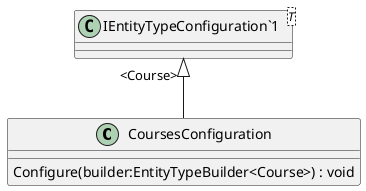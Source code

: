 @startuml
class CoursesConfiguration {
    Configure(builder:EntityTypeBuilder<Course>) : void
}
class "IEntityTypeConfiguration`1"<T> {
}
"IEntityTypeConfiguration`1" "<Course>" <|-- CoursesConfiguration
@enduml
